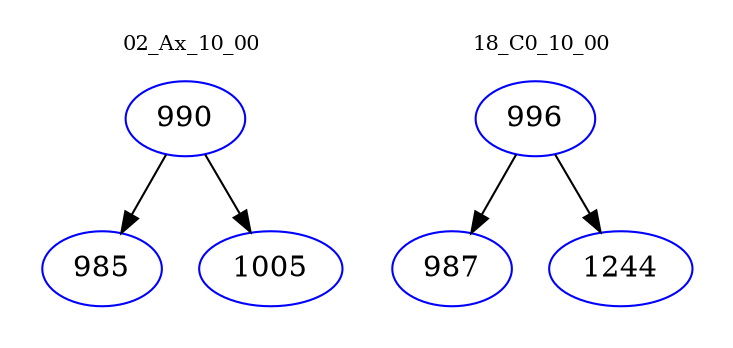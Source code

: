digraph{
subgraph cluster_0 {
color = white
label = "02_Ax_10_00";
fontsize=10;
T0_990 [label="990", color="blue"]
T0_990 -> T0_985 [color="black"]
T0_985 [label="985", color="blue"]
T0_990 -> T0_1005 [color="black"]
T0_1005 [label="1005", color="blue"]
}
subgraph cluster_1 {
color = white
label = "18_C0_10_00";
fontsize=10;
T1_996 [label="996", color="blue"]
T1_996 -> T1_987 [color="black"]
T1_987 [label="987", color="blue"]
T1_996 -> T1_1244 [color="black"]
T1_1244 [label="1244", color="blue"]
}
}

